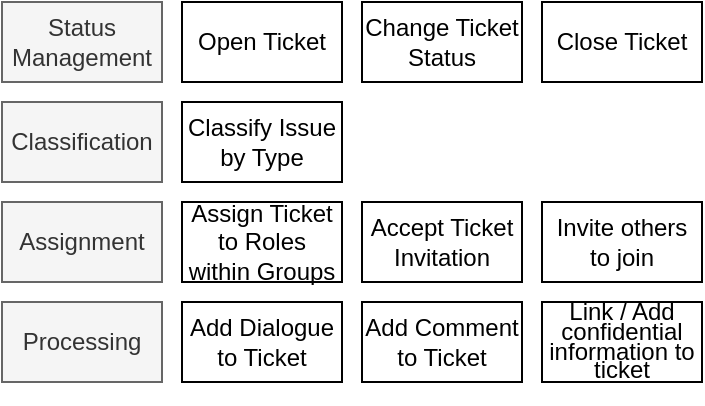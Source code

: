 <mxfile version="18.1.1" type="google"><diagram id="OE_ueqMgv95En56pzK_B" name="Support"><mxGraphModel grid="1" page="1" gridSize="10" guides="1" tooltips="1" connect="1" arrows="1" fold="1" pageScale="1" pageWidth="827" pageHeight="1169" math="0" shadow="0"><root><mxCell id="UKZrhs-IlVKWhn3xzCUT-0"/><mxCell id="UKZrhs-IlVKWhn3xzCUT-1" parent="UKZrhs-IlVKWhn3xzCUT-0"/><mxCell id="cItJRLOoR099qu004E27-0" value="Open Ticket" style="rounded=0;whiteSpace=wrap;html=1;" vertex="1" parent="UKZrhs-IlVKWhn3xzCUT-1"><mxGeometry x="210" y="160" width="80" height="40" as="geometry"/></mxCell><mxCell id="cItJRLOoR099qu004E27-1" value="Classify Issue by Type" style="rounded=0;whiteSpace=wrap;html=1;" vertex="1" parent="UKZrhs-IlVKWhn3xzCUT-1"><mxGeometry x="210" y="210" width="80" height="40" as="geometry"/></mxCell><mxCell id="cItJRLOoR099qu004E27-2" value="Assign Ticket to Roles within Groups" style="rounded=0;whiteSpace=wrap;html=1;" vertex="1" parent="UKZrhs-IlVKWhn3xzCUT-1"><mxGeometry x="210" y="260" width="80" height="40" as="geometry"/></mxCell><mxCell id="cItJRLOoR099qu004E27-3" value="Add Dialogue to Ticket" style="rounded=0;whiteSpace=wrap;html=1;" vertex="1" parent="UKZrhs-IlVKWhn3xzCUT-1"><mxGeometry x="210" y="310" width="80" height="40" as="geometry"/></mxCell><mxCell id="cItJRLOoR099qu004E27-4" value="Accept Ticket Invitation" style="rounded=0;whiteSpace=wrap;html=1;" vertex="1" parent="UKZrhs-IlVKWhn3xzCUT-1"><mxGeometry x="300" y="260" width="80" height="40" as="geometry"/></mxCell><mxCell id="cItJRLOoR099qu004E27-6" value="Change Ticket Status" style="rounded=0;whiteSpace=wrap;html=1;" vertex="1" parent="UKZrhs-IlVKWhn3xzCUT-1"><mxGeometry x="300" y="160" width="80" height="40" as="geometry"/></mxCell><mxCell id="cItJRLOoR099qu004E27-8" value="Status Management" style="rounded=0;whiteSpace=wrap;html=1;fillColor=#f5f5f5;fontColor=#333333;strokeColor=#666666;" vertex="1" parent="UKZrhs-IlVKWhn3xzCUT-1"><mxGeometry x="120" y="160" width="80" height="40" as="geometry"/></mxCell><mxCell id="cItJRLOoR099qu004E27-9" value="Processing" style="rounded=0;whiteSpace=wrap;html=1;fillColor=#f5f5f5;fontColor=#333333;strokeColor=#666666;" vertex="1" parent="UKZrhs-IlVKWhn3xzCUT-1"><mxGeometry x="120" y="310" width="80" height="40" as="geometry"/></mxCell><mxCell id="cItJRLOoR099qu004E27-10" value="Close Ticket" style="rounded=0;whiteSpace=wrap;html=1;" vertex="1" parent="UKZrhs-IlVKWhn3xzCUT-1"><mxGeometry x="390" y="160" width="80" height="40" as="geometry"/></mxCell><mxCell id="cItJRLOoR099qu004E27-11" value="Add Comment to Ticket" style="rounded=0;whiteSpace=wrap;html=1;" vertex="1" parent="UKZrhs-IlVKWhn3xzCUT-1"><mxGeometry x="300" y="310" width="80" height="40" as="geometry"/></mxCell><mxCell id="cItJRLOoR099qu004E27-12" value="&lt;p style=&quot;line-height: 0.8&quot;&gt;Link / Add confidential information to ticket&lt;/p&gt;" style="rounded=0;whiteSpace=wrap;html=1;" vertex="1" parent="UKZrhs-IlVKWhn3xzCUT-1"><mxGeometry x="390" y="310" width="80" height="40" as="geometry"/></mxCell><mxCell id="cItJRLOoR099qu004E27-13" value="Classification" style="rounded=0;whiteSpace=wrap;html=1;fillColor=#f5f5f5;fontColor=#333333;strokeColor=#666666;" vertex="1" parent="UKZrhs-IlVKWhn3xzCUT-1"><mxGeometry x="120" y="210" width="80" height="40" as="geometry"/></mxCell><mxCell id="cItJRLOoR099qu004E27-14" value="Assignment" style="rounded=0;whiteSpace=wrap;html=1;fillColor=#f5f5f5;fontColor=#333333;strokeColor=#666666;" vertex="1" parent="UKZrhs-IlVKWhn3xzCUT-1"><mxGeometry x="120" y="260" width="80" height="40" as="geometry"/></mxCell><mxCell id="cItJRLOoR099qu004E27-15" value="Invite others to join" style="rounded=0;whiteSpace=wrap;html=1;" vertex="1" parent="UKZrhs-IlVKWhn3xzCUT-1"><mxGeometry x="390" y="260" width="80" height="40" as="geometry"/></mxCell></root></mxGraphModel></diagram></mxfile>